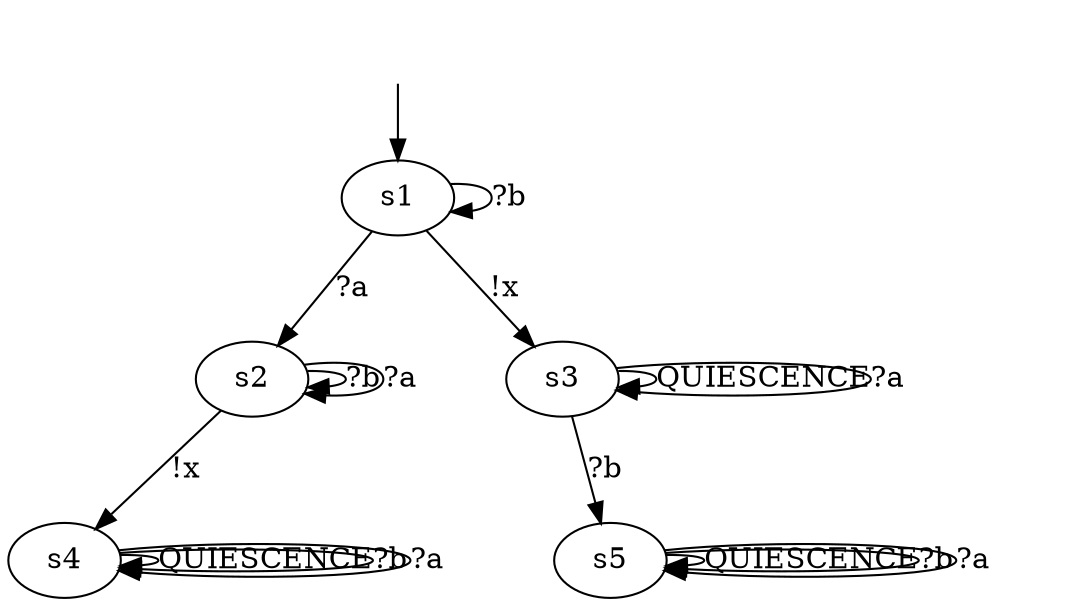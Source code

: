 digraph "../../DotModels/Iolts/ioco/08_ioco_P" {
s1 [label=s1];
s2 [label=s2];
s3 [label=s3];
s4 [label=s4];
s5 [label=s5];
s1 -> s2  [label="?a"];
s1 -> s3  [label="!x"];
s1 -> s1  [label="?b"];
s2 -> s4  [label="!x"];
s2 -> s2  [label="?b"];
s2 -> s2  [label="?a"];
s3 -> s3  [label=QUIESCENCE];
s3 -> s5  [label="?b"];
s3 -> s3  [label="?a"];
s4 -> s4  [label=QUIESCENCE];
s4 -> s4  [label="?b"];
s4 -> s4  [label="?a"];
s5 -> s5  [label=QUIESCENCE];
s5 -> s5  [label="?b"];
s5 -> s5  [label="?a"];
__start0 [label="", shape=none];
__start0 -> s1  [label=""];
}
